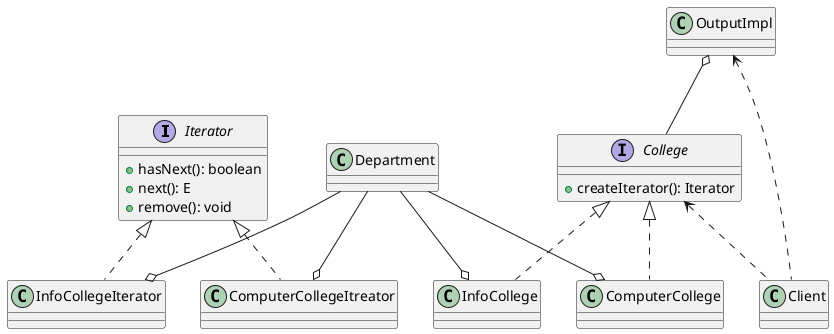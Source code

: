 @startuml

interface Iterator {
+ hasNext(): boolean
+ next(): E
+ remove(): void
}

interface College {
+ createIterator(): Iterator
}

class ComputerCollegeItreator
class InfoCollegeIterator

Iterator <|.. ComputerCollegeItreator
Iterator <|.. InfoCollegeIterator

class Department

class ComputerCollege
class InfoCollege

Department --o ComputerCollege
Department --o ComputerCollegeItreator

Department --o InfoCollege
Department --o InfoCollegeIterator

College <|.. ComputerCollege
College <|.. InfoCollege

class OutputImpl
class Client

College <.. Client
OutputImpl <.. Client

OutputImpl o-- College

@enduml